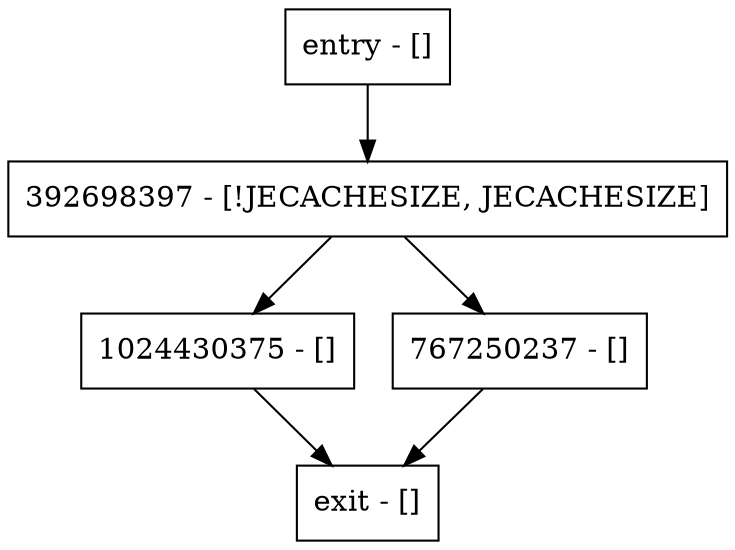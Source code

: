 digraph getInternalName {
node [shape=record];
entry [label="entry - []"];
exit [label="exit - []"];
1024430375 [label="1024430375 - []"];
392698397 [label="392698397 - [!JECACHESIZE, JECACHESIZE]"];
767250237 [label="767250237 - []"];
entry;
exit;
entry -> 392698397;
1024430375 -> exit;
392698397 -> 1024430375;
392698397 -> 767250237;
767250237 -> exit;
}
